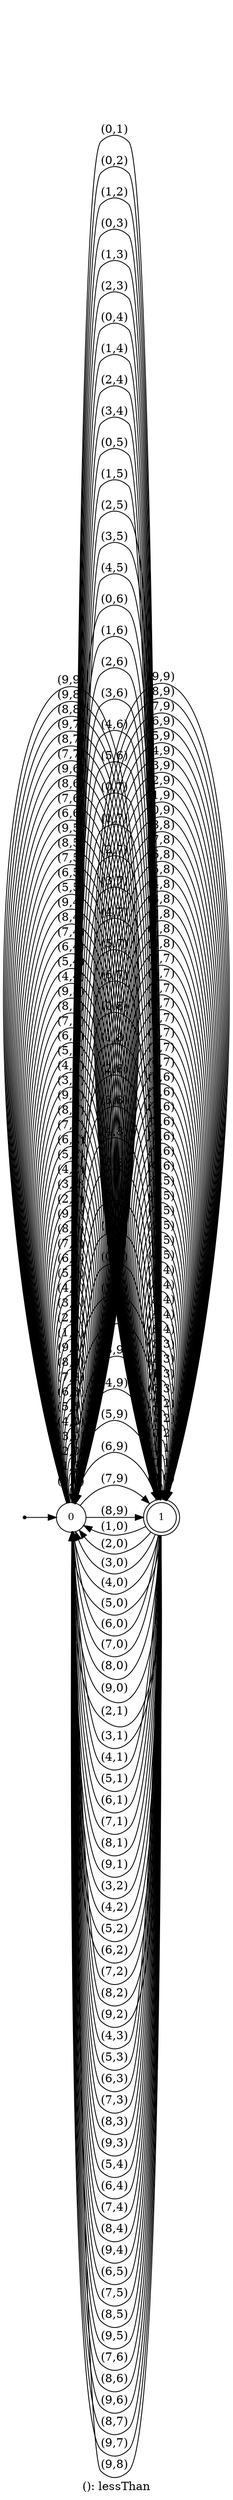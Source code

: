digraph G {
label = "(): lessThan";
rankdir = LR;
node [shape = circle, label="0", fontsize=12]0;
node [shape = doublecircle, label="1", fontsize=12]1;
node [shape = point ]; qi
qi ->0;
0 -> 0[ label = "(0,0)"];
0 -> 0[ label = "(1,0)"];
0 -> 0[ label = "(2,0)"];
0 -> 0[ label = "(3,0)"];
0 -> 0[ label = "(4,0)"];
0 -> 0[ label = "(5,0)"];
0 -> 0[ label = "(6,0)"];
0 -> 0[ label = "(7,0)"];
0 -> 0[ label = "(8,0)"];
0 -> 0[ label = "(9,0)"];
0 -> 1[ label = "(0,1)"];
0 -> 0[ label = "(1,1)"];
0 -> 0[ label = "(2,1)"];
0 -> 0[ label = "(3,1)"];
0 -> 0[ label = "(4,1)"];
0 -> 0[ label = "(5,1)"];
0 -> 0[ label = "(6,1)"];
0 -> 0[ label = "(7,1)"];
0 -> 0[ label = "(8,1)"];
0 -> 0[ label = "(9,1)"];
0 -> 1[ label = "(0,2)"];
0 -> 1[ label = "(1,2)"];
0 -> 0[ label = "(2,2)"];
0 -> 0[ label = "(3,2)"];
0 -> 0[ label = "(4,2)"];
0 -> 0[ label = "(5,2)"];
0 -> 0[ label = "(6,2)"];
0 -> 0[ label = "(7,2)"];
0 -> 0[ label = "(8,2)"];
0 -> 0[ label = "(9,2)"];
0 -> 1[ label = "(0,3)"];
0 -> 1[ label = "(1,3)"];
0 -> 1[ label = "(2,3)"];
0 -> 0[ label = "(3,3)"];
0 -> 0[ label = "(4,3)"];
0 -> 0[ label = "(5,3)"];
0 -> 0[ label = "(6,3)"];
0 -> 0[ label = "(7,3)"];
0 -> 0[ label = "(8,3)"];
0 -> 0[ label = "(9,3)"];
0 -> 1[ label = "(0,4)"];
0 -> 1[ label = "(1,4)"];
0 -> 1[ label = "(2,4)"];
0 -> 1[ label = "(3,4)"];
0 -> 0[ label = "(4,4)"];
0 -> 0[ label = "(5,4)"];
0 -> 0[ label = "(6,4)"];
0 -> 0[ label = "(7,4)"];
0 -> 0[ label = "(8,4)"];
0 -> 0[ label = "(9,4)"];
0 -> 1[ label = "(0,5)"];
0 -> 1[ label = "(1,5)"];
0 -> 1[ label = "(2,5)"];
0 -> 1[ label = "(3,5)"];
0 -> 1[ label = "(4,5)"];
0 -> 0[ label = "(5,5)"];
0 -> 0[ label = "(6,5)"];
0 -> 0[ label = "(7,5)"];
0 -> 0[ label = "(8,5)"];
0 -> 0[ label = "(9,5)"];
0 -> 1[ label = "(0,6)"];
0 -> 1[ label = "(1,6)"];
0 -> 1[ label = "(2,6)"];
0 -> 1[ label = "(3,6)"];
0 -> 1[ label = "(4,6)"];
0 -> 1[ label = "(5,6)"];
0 -> 0[ label = "(6,6)"];
0 -> 0[ label = "(7,6)"];
0 -> 0[ label = "(8,6)"];
0 -> 0[ label = "(9,6)"];
0 -> 1[ label = "(0,7)"];
0 -> 1[ label = "(1,7)"];
0 -> 1[ label = "(2,7)"];
0 -> 1[ label = "(3,7)"];
0 -> 1[ label = "(4,7)"];
0 -> 1[ label = "(5,7)"];
0 -> 1[ label = "(6,7)"];
0 -> 0[ label = "(7,7)"];
0 -> 0[ label = "(8,7)"];
0 -> 0[ label = "(9,7)"];
0 -> 1[ label = "(0,8)"];
0 -> 1[ label = "(1,8)"];
0 -> 1[ label = "(2,8)"];
0 -> 1[ label = "(3,8)"];
0 -> 1[ label = "(4,8)"];
0 -> 1[ label = "(5,8)"];
0 -> 1[ label = "(6,8)"];
0 -> 1[ label = "(7,8)"];
0 -> 0[ label = "(8,8)"];
0 -> 0[ label = "(9,8)"];
0 -> 1[ label = "(0,9)"];
0 -> 1[ label = "(1,9)"];
0 -> 1[ label = "(2,9)"];
0 -> 1[ label = "(3,9)"];
0 -> 1[ label = "(4,9)"];
0 -> 1[ label = "(5,9)"];
0 -> 1[ label = "(6,9)"];
0 -> 1[ label = "(7,9)"];
0 -> 1[ label = "(8,9)"];
0 -> 0[ label = "(9,9)"];
1 -> 1[ label = "(0,0)"];
1 -> 0[ label = "(1,0)"];
1 -> 0[ label = "(2,0)"];
1 -> 0[ label = "(3,0)"];
1 -> 0[ label = "(4,0)"];
1 -> 0[ label = "(5,0)"];
1 -> 0[ label = "(6,0)"];
1 -> 0[ label = "(7,0)"];
1 -> 0[ label = "(8,0)"];
1 -> 0[ label = "(9,0)"];
1 -> 1[ label = "(0,1)"];
1 -> 1[ label = "(1,1)"];
1 -> 0[ label = "(2,1)"];
1 -> 0[ label = "(3,1)"];
1 -> 0[ label = "(4,1)"];
1 -> 0[ label = "(5,1)"];
1 -> 0[ label = "(6,1)"];
1 -> 0[ label = "(7,1)"];
1 -> 0[ label = "(8,1)"];
1 -> 0[ label = "(9,1)"];
1 -> 1[ label = "(0,2)"];
1 -> 1[ label = "(1,2)"];
1 -> 1[ label = "(2,2)"];
1 -> 0[ label = "(3,2)"];
1 -> 0[ label = "(4,2)"];
1 -> 0[ label = "(5,2)"];
1 -> 0[ label = "(6,2)"];
1 -> 0[ label = "(7,2)"];
1 -> 0[ label = "(8,2)"];
1 -> 0[ label = "(9,2)"];
1 -> 1[ label = "(0,3)"];
1 -> 1[ label = "(1,3)"];
1 -> 1[ label = "(2,3)"];
1 -> 1[ label = "(3,3)"];
1 -> 0[ label = "(4,3)"];
1 -> 0[ label = "(5,3)"];
1 -> 0[ label = "(6,3)"];
1 -> 0[ label = "(7,3)"];
1 -> 0[ label = "(8,3)"];
1 -> 0[ label = "(9,3)"];
1 -> 1[ label = "(0,4)"];
1 -> 1[ label = "(1,4)"];
1 -> 1[ label = "(2,4)"];
1 -> 1[ label = "(3,4)"];
1 -> 1[ label = "(4,4)"];
1 -> 0[ label = "(5,4)"];
1 -> 0[ label = "(6,4)"];
1 -> 0[ label = "(7,4)"];
1 -> 0[ label = "(8,4)"];
1 -> 0[ label = "(9,4)"];
1 -> 1[ label = "(0,5)"];
1 -> 1[ label = "(1,5)"];
1 -> 1[ label = "(2,5)"];
1 -> 1[ label = "(3,5)"];
1 -> 1[ label = "(4,5)"];
1 -> 1[ label = "(5,5)"];
1 -> 0[ label = "(6,5)"];
1 -> 0[ label = "(7,5)"];
1 -> 0[ label = "(8,5)"];
1 -> 0[ label = "(9,5)"];
1 -> 1[ label = "(0,6)"];
1 -> 1[ label = "(1,6)"];
1 -> 1[ label = "(2,6)"];
1 -> 1[ label = "(3,6)"];
1 -> 1[ label = "(4,6)"];
1 -> 1[ label = "(5,6)"];
1 -> 1[ label = "(6,6)"];
1 -> 0[ label = "(7,6)"];
1 -> 0[ label = "(8,6)"];
1 -> 0[ label = "(9,6)"];
1 -> 1[ label = "(0,7)"];
1 -> 1[ label = "(1,7)"];
1 -> 1[ label = "(2,7)"];
1 -> 1[ label = "(3,7)"];
1 -> 1[ label = "(4,7)"];
1 -> 1[ label = "(5,7)"];
1 -> 1[ label = "(6,7)"];
1 -> 1[ label = "(7,7)"];
1 -> 0[ label = "(8,7)"];
1 -> 0[ label = "(9,7)"];
1 -> 1[ label = "(0,8)"];
1 -> 1[ label = "(1,8)"];
1 -> 1[ label = "(2,8)"];
1 -> 1[ label = "(3,8)"];
1 -> 1[ label = "(4,8)"];
1 -> 1[ label = "(5,8)"];
1 -> 1[ label = "(6,8)"];
1 -> 1[ label = "(7,8)"];
1 -> 1[ label = "(8,8)"];
1 -> 0[ label = "(9,8)"];
1 -> 1[ label = "(0,9)"];
1 -> 1[ label = "(1,9)"];
1 -> 1[ label = "(2,9)"];
1 -> 1[ label = "(3,9)"];
1 -> 1[ label = "(4,9)"];
1 -> 1[ label = "(5,9)"];
1 -> 1[ label = "(6,9)"];
1 -> 1[ label = "(7,9)"];
1 -> 1[ label = "(8,9)"];
1 -> 1[ label = "(9,9)"];
}
